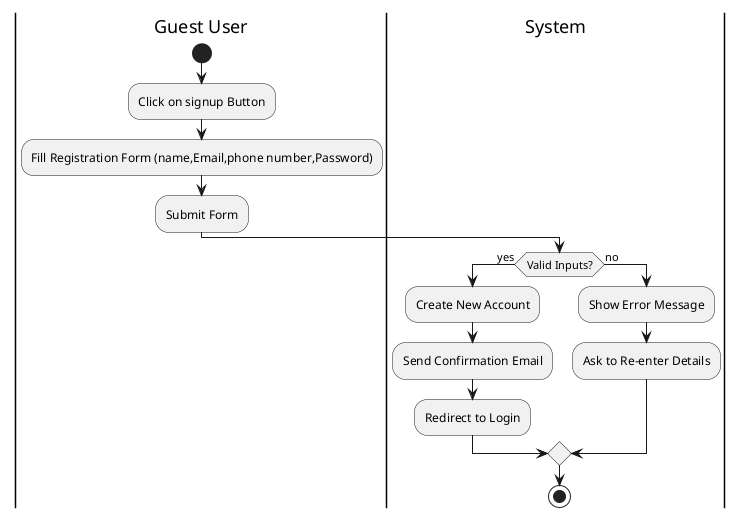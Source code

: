 @startuml
|Guest User|
start
:Click on signup Button;
:Fill Registration Form (name,Email,phone number,Password);
:Submit Form;
|System|
if (Valid Inputs?) then (yes)
    :Create New Account;
    :Send Confirmation Email;
    :Redirect to Login;
else (no)
    :Show Error Message;
    :Ask to Re-enter Details;
endif
stop
@enduml
